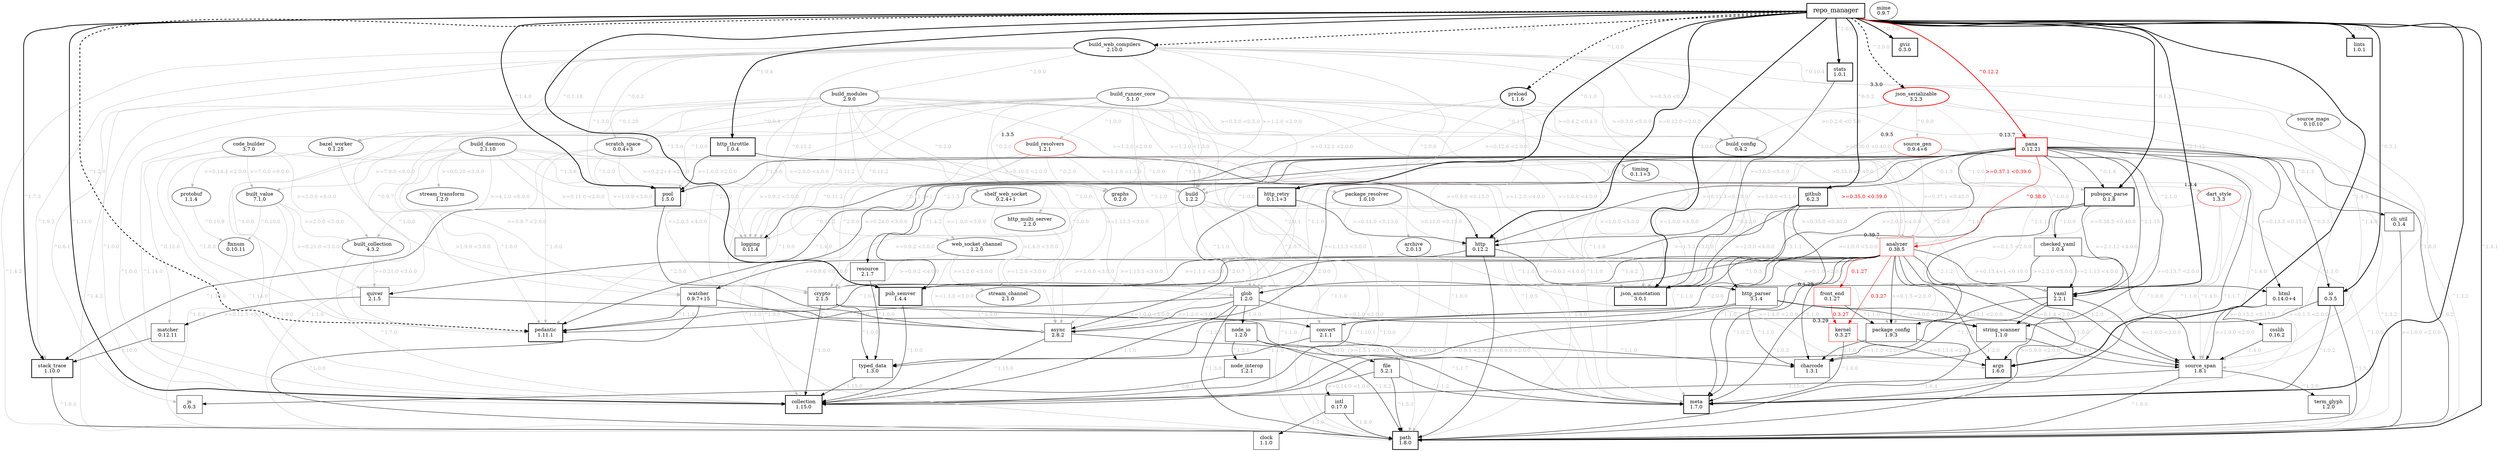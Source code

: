 digraph pubviz {
  graph [nodesep="0.2"];
  edge [fontcolor=gray];

  analyzer [label="analyzer
0.38.5", shape=box, margin="0.25,0.15", color=red, xlabel="0.39.7"];
  analyzer -> args [label=">=0.12.1 <2.0.0"];
  analyzer -> charcode [label="^1.1.0"];
  analyzer -> collection [label="^1.10.1"];
  analyzer -> convert [label="^2.0.0"];
  analyzer -> crypto [label=">=1.1.1 <3.0.0"];
  analyzer -> front_end [label="0.1.27", fontcolor=red, color=red];
  analyzer -> glob [label="^1.0.3"];
  analyzer -> html [label=">=0.13.4+1 <0.15.0"];
  analyzer -> kernel [label="0.3.27", fontcolor=red, color=red];
  analyzer -> meta [label="^1.0.2"];
  analyzer -> package_config [label=">=0.1.5 <2.0.0"];
  analyzer -> path [label=">=0.9.0 <2.0.0"];
  analyzer -> pub_semver [label="^1.4.2"];
  analyzer -> source_span [label="^1.2.0"];
  analyzer -> watcher [label=">=0.9.6 <0.10.0"];
  analyzer -> yaml [label="^2.1.2"];

  archive [label="archive
2.0.13"];
  archive -> args [label=">=1.4.0 <2.0.0", color=gray];
  archive -> crypto [label=">=2.0.0 <3.0.0", color=gray];
  archive -> path [label=">=1.5.1 <2.0.0", color=gray];

  args [label="args
1.6.0", shape=box, margin="0.25,0.15", style=bold];

  async [label="async
2.8.2", shape=box, margin="0.25,0.15"];
  async -> collection [label="^1.15.0"];
  async -> meta [label="^1.1.7"];

  bazel_worker [label="bazel_worker
0.1.25"];
  bazel_worker -> async [label=">1.9.0 <3.0.0", color=gray];
  bazel_worker -> pedantic [label="^1.8.0", color=gray];
  bazel_worker -> protobuf [label=">=0.14.4 <2.0.0", color=gray];

  build [label="build
1.2.2"];
  build -> analyzer [label=">=0.35.0 <0.40.0", color=gray];
  build -> async [label=">=1.13.3 <3.0.0", color=gray];
  build -> convert [label="^2.0.0", color=gray];
  build -> crypto [label=">=0.9.2 <3.0.0", color=gray];
  build -> glob [label="^1.1.0", color=gray];
  build -> logging [label="^0.11.2", color=gray];
  build -> meta [label="^1.1.0", color=gray];
  build -> path [label="^1.1.0", color=gray];

  build_config [label="build_config
0.4.2"];
  build_config -> checked_yaml [label="^1.0.0", color=gray];
  build_config -> json_annotation [label=">=1.0.0 <4.0.0", color=gray];
  build_config -> meta [label="^1.1.0", color=gray];
  build_config -> path [label="^1.4.0", color=gray];
  build_config -> pubspec_parse [label="^0.1.5", color=gray];
  build_config -> yaml [label="^2.1.11", color=gray];

  build_daemon [label="build_daemon
2.1.10"];
  build_daemon -> built_collection [label=">=4.1.0 <6.0.0", color=gray];
  build_daemon -> built_value [label=">=7.0.0 <9.0.0", color=gray];
  build_daemon -> http_multi_server [label=">=2.0.0 <4.0.0", color=gray];
  build_daemon -> logging [label=">=0.11.0 <2.0.0", color=gray];
  build_daemon -> path [label="^1.6.2", color=gray];
  build_daemon -> pedantic [label="^1.0.0", color=gray];
  build_daemon -> pool [label="^1.3.6", color=gray];
  build_daemon -> shelf_web_socket [label=">=0.2.2+4 <2.0.0", color=gray];
  build_daemon -> stream_transform [label=">=0.0.20 <3.0.0", color=gray];
  build_daemon -> watcher [label=">=0.9.7 <2.0.0", color=gray];
  build_daemon -> web_socket_channel [label=">=1.0.9 <3.0.0", color=gray];

  build_modules [label="build_modules
2.9.0"];
  build_modules -> analyzer [label=">0.35.0 <0.40.0", color=gray];
  build_modules -> async [label="^2.0.0", color=gray];
  build_modules -> bazel_worker [label="^0.1.20", color=gray];
  build_modules -> build [label=">=1.2.0 <2.0.0", color=gray];
  build_modules -> build_config [label=">=0.3.0 <0.5.0", color=gray];
  build_modules -> collection [label="^1.0.0", color=gray];
  build_modules -> crypto [label="^2.0.0", color=gray];
  build_modules -> glob [label="^1.0.0", color=gray];
  build_modules -> graphs [label="^0.2.0", color=gray];
  build_modules -> json_annotation [label=">=1.2.0 <4.0.0", color=gray];
  build_modules -> logging [label="^0.11.2", color=gray];
  build_modules -> meta [label="^1.1.0", color=gray];
  build_modules -> path [label="^1.4.2", color=gray];
  build_modules -> pedantic [label="^1.0.0", color=gray];
  build_modules -> scratch_space [label="^0.0.4", color=gray];

  build_resolvers [label="build_resolvers
1.2.1", color=red, xlabel="1.3.5"];
  build_resolvers -> analyzer [label=">=0.35.0 <0.39.0", color=pink, fontcolor=red];
  build_resolvers -> build [label=">=1.1.0 <1.3.0", color=gray];
  build_resolvers -> crypto [label="^2.0.0", color=gray];
  build_resolvers -> graphs [label="^0.2.0", color=gray];
  build_resolvers -> logging [label="^0.11.2", color=gray];
  build_resolvers -> package_resolver [label="^1.0.0", color=gray];
  build_resolvers -> path [label="^1.1.0", color=gray];
  build_resolvers -> yaml [label="^2.0.0", color=gray];

  build_runner_core [label="build_runner_core
5.1.0"];
  build_runner_core -> async [label=">=1.13.3 <3.0.0", color=gray];
  build_runner_core -> build [label=">=1.2.0 <1.3.0", color=gray];
  build_runner_core -> build_config [label=">=0.4.2 <0.4.3", color=gray];
  build_runner_core -> build_resolvers [label="^1.0.0", color=gray];
  build_runner_core -> collection [label="^1.14.0", color=gray];
  build_runner_core -> convert [label="^2.0.1", color=gray];
  build_runner_core -> crypto [label=">=0.9.2 <3.0.0", color=gray];
  build_runner_core -> glob [label="^1.1.0", color=gray];
  build_runner_core -> graphs [label="^0.2.0", color=gray];
  build_runner_core -> json_annotation [label=">=1.0.0 <4.0.0", color=gray];
  build_runner_core -> logging [label="^0.11.2", color=gray];
  build_runner_core -> meta [label="^1.1.0", color=gray];
  build_runner_core -> package_config [label="^1.9.0", color=gray];
  build_runner_core -> path [label="^1.1.0", color=gray];
  build_runner_core -> pedantic [label="^1.0.0", color=gray];
  build_runner_core -> pool [label="^1.0.0", color=gray];
  build_runner_core -> timing [label="^0.1.1", color=gray];
  build_runner_core -> watcher [label="^0.9.7", color=gray];
  build_runner_core -> yaml [label="^2.1.0", color=gray];

  build_web_compilers [label="build_web_compilers
2.10.0", style=bold];
  build_web_compilers -> analyzer [label=">=0.30.0 <0.40.0", color=gray];
  build_web_compilers -> archive [label="^2.0.0", color=gray];
  build_web_compilers -> bazel_worker [label="^0.1.18", color=gray];
  build_web_compilers -> build [label=">=1.2.0 <2.0.0", color=gray];
  build_web_compilers -> build_config [label=">=0.3.0 <0.5.0", color=gray];
  build_web_compilers -> build_modules [label="^2.9.0", color=gray];
  build_web_compilers -> collection [label="^1.0.0", color=gray];
  build_web_compilers -> glob [label="^1.1.0", color=gray];
  build_web_compilers -> js [label="^0.6.1", color=gray];
  build_web_compilers -> logging [label="^0.11.2", color=gray];
  build_web_compilers -> meta [label="^1.1.0", color=gray];
  build_web_compilers -> path [label="^1.4.2", color=gray];
  build_web_compilers -> pool [label="^1.3.0", color=gray];
  build_web_compilers -> scratch_space [label="^0.0.2", color=gray];
  build_web_compilers -> source_maps [label="^0.10.4", color=gray];
  build_web_compilers -> source_span [label="^1.4.0", color=gray];
  build_web_compilers -> stack_trace [label="^1.9.2", color=gray];

  built_collection [label="built_collection
4.3.2"];
  built_collection -> collection [label="^1.7.0", color=gray];
  built_collection -> quiver [label=">=0.21.0 <3.0.0", color=gray];

  built_value [label="built_value
7.1.0"];
  built_value -> built_collection [label=">=2.0.0 <5.0.0", color=gray];
  built_value -> collection [label="^1.0.0", color=gray];
  built_value -> fixnum [label="^0.10.0", color=gray];
  built_value -> quiver [label=">=0.21.0 <3.0.0", color=gray];

  charcode [label="charcode
1.3.1", shape=box, margin="0.25,0.15"];

  checked_yaml [label="checked_yaml
1.0.4", shape=box, margin="0.25,0.15"];
  checked_yaml -> json_annotation [label=">=2.2.0 <5.0.0"];
  checked_yaml -> source_span [label="^1.0.0"];
  checked_yaml -> yaml [label=">=2.1.13 <4.0.0"];

  cli_util [label="cli_util
0.1.4", shape=box, margin="0.25,0.15"];
  cli_util -> path [label=">=1.0.0 <2.0.0"];

  clock [label="clock
1.1.0", shape=box, margin="0.25,0.15"];

  code_builder [label="code_builder
3.7.0"];
  code_builder -> built_collection [label=">=3.0.0 <6.0.0", color=gray];
  code_builder -> built_value [label=">=7.0.0 <9.0.0", color=gray];
  code_builder -> collection [label="^1.14.0", color=gray];
  code_builder -> matcher [label="^0.12.0", color=gray];
  code_builder -> meta [label="^1.0.5", color=gray];

  collection [label="collection
1.15.0", shape=box, margin="0.25,0.15", style=bold];

  convert [label="convert
2.1.1", shape=box, margin="0.25,0.15"];
  convert -> charcode [label="^1.1.0"];
  convert -> typed_data [label="^1.1.0"];

  crypto [label="crypto
2.1.5", shape=box, margin="0.25,0.15"];
  crypto -> collection [label="^1.0.0"];
  crypto -> convert [label=">=1.0.0 <3.0.0"];
  crypto -> typed_data [label="^1.0.0"];

  csslib [label="csslib
0.16.2", shape=box, margin="0.25,0.15"];
  csslib -> source_span [label="^1.4.0"];

  dart_style [label="dart_style
1.3.3", color=red, xlabel="1.3.4"];
  dart_style -> analyzer [label=">=0.38.3 <0.40.0", color=gray];
  dart_style -> args [label="^1.0.0", color=gray];
  dart_style -> path [label="^1.0.0", color=gray];
  dart_style -> source_span [label="^1.4.0", color=gray];

  file [label="file
5.2.1", shape=box, margin="0.25,0.15"];
  file -> intl [label=">=0.14.0 <1.0.0"];
  file -> meta [label="^1.1.2"];
  file -> path [label="^1.5.1"];

  fixnum [label="fixnum
0.10.11"];

  front_end [label="front_end
0.1.27", shape=box, margin="0.25,0.15", color=red, xlabel="0.1.29"];
  front_end -> kernel [label="0.3.27", fontcolor=red, color=red];
  front_end -> meta [label="^1.0.2"];
  front_end -> package_config [label="^1.1.0"];

  github [label="github
6.2.3", shape=box, margin="0.25,0.15", style=bold];
  github -> http [label="^0.12.0"];
  github -> http_parser [label="^3.1.1"];
  github -> json_annotation [label=">=2.0.0 <4.0.0"];
  github -> meta [label="^1.1.0"];

  glob [label="glob
1.2.0", shape=box, margin="0.25,0.15"];
  glob -> async [label=">=1.2.0 <3.0.0"];
  glob -> collection [label="^1.1.0"];
  glob -> node_io [label="^1.0.0"];
  glob -> path [label="^1.3.0"];
  glob -> pedantic [label="^1.2.0"];
  glob -> string_scanner [label=">=0.1.0 <2.0.0"];

  graphs [label="graphs
0.2.0"];

  gviz [label="gviz
0.3.0", shape=box, margin="0.25,0.15", style=bold];

  html [label="html
0.14.0+4", shape=box, margin="0.25,0.15"];
  html -> csslib [label=">=0.13.2 <0.17.0"];
  html -> source_span [label=">=1.0.0 <2.0.0"];

  http [label="http
0.12.2", shape=box, margin="0.25,0.15", style=bold];
  http -> http_parser [label=">=0.0.1 <4.0.0"];
  http -> path [label=">=0.9.0 <2.0.0"];
  http -> pedantic [label="^1.0.0"];

  http_multi_server [label="http_multi_server
2.2.0"];
  http_multi_server -> async [label=">=1.2.0 <3.0.0", color=gray];

  http_parser [label="http_parser
3.1.4", shape=box, margin="0.25,0.15"];
  http_parser -> charcode [label="^1.1.0"];
  http_parser -> collection [label=">=0.9.1 <2.0.0"];
  http_parser -> source_span [label="^1.0.0"];
  http_parser -> string_scanner [label=">=0.0.0 <2.0.0"];
  http_parser -> typed_data [label="^1.1.0"];

  http_retry [label="http_retry
0.1.1+3", shape=box, margin="0.25,0.15", style=bold];
  http_retry -> async [label="^2.0.7"];
  http_retry -> http [label=">=0.11.0 <0.13.0"];

  http_throttle [label="http_throttle
1.0.4", shape=box, margin="0.25,0.15", style=bold];
  http_throttle -> http [label=">=0.9.0 <0.13.0"];
  http_throttle -> pool [label=">=1.0.0 <2.0.0"];

  intl [label="intl
0.17.0", shape=box, margin="0.25,0.15"];
  intl -> clock [label="^1.1.0"];
  intl -> path [label="^1.8.0"];

  io [label="io
0.3.5", shape=box, margin="0.25,0.15", style=bold];
  io -> meta [label="^1.0.2"];
  io -> path [label="^1.5.1"];
  io -> string_scanner [label=">=0.1.5 <2.0.0"];

  js [label="js
0.6.3", shape=box, margin="0.25,0.15"];

  json_annotation [label="json_annotation
3.0.1", shape=box, margin="0.25,0.15", style=bold];

  json_serializable [label="json_serializable
3.2.3", style=bold, color=red, xlabel="3.3.0"];
  json_serializable -> analyzer [label=">=0.37.1 <0.39.0", color=pink, fontcolor=red];
  json_serializable -> build [label=">=0.12.6 <2.0.0", color=gray];
  json_serializable -> build_config [label=">=0.2.6 <0.5.0", color=gray];
  json_serializable -> json_annotation [label=">=3.0.0 <3.1.0", color=gray];
  json_serializable -> meta [label="^1.1.0", color=gray];
  json_serializable -> path [label="^1.3.2", color=gray];
  json_serializable -> source_gen [label="^0.9.0", color=gray];

  kernel [label="kernel
0.3.27", shape=box, margin="0.25,0.15", color=red, xlabel="0.3.29"];
  kernel -> args [label=">=0.13.4 <2.0.0"];
  kernel -> meta [label="^1.0.0"];

  lints [label="lints
1.0.1", shape=box, margin="0.25,0.15", style=bold];

  logging [label="logging
0.11.4", shape=box, margin="0.25,0.15"];

  matcher [label="matcher
0.12.11", shape=box, margin="0.25,0.15"];
  matcher -> stack_trace [label="^1.10.0"];

  meta [label="meta
1.7.0", shape=box, margin="0.25,0.15", style=bold];

  mime [label="mime
0.9.7"];

  node_interop [label="node_interop
1.2.1", shape=box, margin="0.25,0.15"];
  node_interop -> js [label="^0.6.1"];

  node_io [label="node_io
1.2.0", shape=box, margin="0.25,0.15"];
  node_io -> file [label="^5.0.0"];
  node_io -> node_interop [label="^1.2.1"];
  node_io -> path [label="^1.6.2"];

  package_config [label="package_config
1.9.3", shape=box, margin="0.25,0.15"];
  package_config -> charcode [label="^1.1.0"];
  package_config -> path [label="^1.6.4"];

  package_resolver [label="package_resolver
1.0.10"];
  package_resolver -> collection [label="^1.9.0", color=gray];
  package_resolver -> http [label=">0.11.0 <0.13.0", color=gray];
  package_resolver -> package_config [label=">=0.1.0 <2.0.0", color=gray];
  package_resolver -> path [label="^1.0.0", color=gray];

  pana [label="pana
0.12.21", shape=box, margin="0.25,0.15", style=bold, color=red, xlabel="0.13.7"];
  pana -> analyzer [label="^0.38.0", fontcolor=red, color=red];
  pana -> args [label=">=0.13.7 <2.0.0"];
  pana -> async [label=">=1.13.3 <3.0.0"];
  pana -> cli_util [label="^0.1.3"];
  pana -> html [label=">=0.13.3 <0.15.0"];
  pana -> http [label=">=0.11.3 <0.13.0"];
  pana -> io [label="^0.3.3"];
  pana -> json_annotation [label=">=2.0.0 <4.0.0"];
  pana -> logging [label="^0.11.3+1"];
  pana -> meta [label="^1.1.7"];
  pana -> package_config [label=">=0.1.5 <2.0.0"];
  pana -> path [label="^1.6.2"];
  pana -> pedantic [label="^1.4.0"];
  pana -> pool [label="^1.3.6"];
  pana -> pub_semver [label="^1.4.2"];
  pana -> pubspec_parse [label="^0.1.4"];
  pana -> quiver [label=">=0.24.0 <3.0.0"];
  pana -> resource [label="^2.1.5"];
  pana -> yaml [label="^2.1.15"];

  path [label="path
1.8.0", shape=box, margin="0.25,0.15", style=bold];

  pedantic [label="pedantic
1.11.1", shape=box, margin="0.25,0.15", style=bold];

  pool [label="pool
1.5.0", shape=box, margin="0.25,0.15", style=bold];
  pool -> async [label="^2.5.0"];
  pool -> stack_trace [label="^1.10.0"];

  preload [label="preload
1.1.6", style=bold];
  preload -> build [label=">=0.12.1 <2.0.0", color=gray];
  preload -> build_config [label=">=0.3.0 <5.0.0", color=gray];
  preload -> glob [label="^1.0.0", color=gray];
  preload -> path [label="^1.0.0", color=gray];

  protobuf [label="protobuf
1.1.4"];
  protobuf -> fixnum [label="^0.10.9", color=gray];

  pub_semver [label="pub_semver
1.4.4", shape=box, margin="0.25,0.15", style=bold];
  pub_semver -> collection [label="^1.0.0"];

  pubspec_parse [label="pubspec_parse
0.1.8", shape=box, margin="0.25,0.15", style=bold];
  pubspec_parse -> checked_yaml [label="^1.0.0"];
  pubspec_parse -> json_annotation [label=">=1.0.0 <5.0.0"];
  pubspec_parse -> pub_semver [label=">=1.3.2 <3.0.0"];
  pubspec_parse -> yaml [label=">=2.1.12 <4.0.0"];

  quiver [label="quiver
2.1.5", shape=box, margin="0.25,0.15"];
  quiver -> matcher [label=">=0.12.5 <0.13.0"];
  quiver -> meta [label=">=1.0.0 <2.0.0"];

  repo_manager [label=repo_manager, fontsize="18", style=bold, shape=box, margin="0.25,0.15"];
  repo_manager -> args [label="^1.4.3", penwidth="2"];
  repo_manager -> collection [label="^1.11.0", penwidth="2"];
  repo_manager -> github [label="^6.0.2", penwidth="2"];
  repo_manager -> gviz [label="^0.3.0", penwidth="2"];
  repo_manager -> http [label=">=0.12.0 <2.0.0", penwidth="2"];
  repo_manager -> http_retry [label="^0.1.0", penwidth="2"];
  repo_manager -> http_throttle [label="^1.0.4", penwidth="2"];
  repo_manager -> io [label="^0.3.1", penwidth="2"];
  repo_manager -> json_annotation [label="^3.0.0", penwidth="2"];
  repo_manager -> lints [label="^1.0.0", penwidth="2"];
  repo_manager -> meta [penwidth="2"];
  repo_manager -> pana [label="^0.12.2", penwidth="2", fontcolor=red, color=red];
  repo_manager -> path [label="^1.4.1", penwidth="2"];
  repo_manager -> pool [label="^1.4.0", penwidth="2"];
  repo_manager -> pub_semver [label="^1.3.0", penwidth="2"];
  repo_manager -> pubspec_parse [label="^0.1.3", penwidth="2"];
  repo_manager -> stack_trace [label="^1.7.3", penwidth="2"];
  repo_manager -> stats [label="^1.0.0", penwidth="2"];
  repo_manager -> yaml [label="^2.1.12", penwidth="2"];
  repo_manager -> build_web_compilers [label="^2.0.0", penwidth="2", style=dashed];
  repo_manager -> json_serializable [label="^3.0.0", penwidth="2", style=dashed];
  repo_manager -> pedantic [label="^1.2.0", penwidth="2", style=dashed];
  repo_manager -> preload [label="^1.0.0", penwidth="2", style=dashed];

  resource [label="resource
2.1.7", shape=box, margin="0.25,0.15"];
  resource -> typed_data [label="^1.0.0"];

  scratch_space [label="scratch_space
0.0.4+3"];
  scratch_space -> build [label=">=0.10.0 <2.0.0", color=gray];
  scratch_space -> crypto [label=">=2.0.3 <4.0.0", color=gray];
  scratch_space -> path [label="^1.1.0", color=gray];
  scratch_space -> pedantic [label="^1.0.0", color=gray];
  scratch_space -> pool [label="^1.0.0", color=gray];

  shelf_web_socket [label="shelf_web_socket
0.2.4+1"];
  shelf_web_socket -> stream_channel [label=">1.4.0 <3.0.0", color=gray];
  shelf_web_socket -> web_socket_channel [label=">=1.0.0 <3.0.0", color=gray];

  source_gen [label="source_gen
0.9.4+6", color=red, xlabel="0.9.5"];
  source_gen -> analyzer [label=">=0.37.1 <0.40.0", color=gray];
  source_gen -> async [label="^2.0.7", color=gray];
  source_gen -> build [label="^1.0.0", color=gray];
  source_gen -> dart_style [label="^1.0.0", color=gray];
  source_gen -> glob [label="^1.1.0", color=gray];
  source_gen -> meta [label="^1.1.0", color=gray];
  source_gen -> path [label="^1.3.2", color=gray];
  source_gen -> pedantic [label="^1.0.0", color=gray];
  source_gen -> source_span [label="^1.4.0", color=gray];

  source_maps [label="source_maps
0.10.10"];
  source_maps -> source_span [label="^1.8.0", color=gray];

  source_span [label="source_span
1.8.1", shape=box, margin="0.25,0.15"];
  source_span -> collection [label="^1.15.0"];
  source_span -> path [label="^1.8.0"];
  source_span -> term_glyph [label="^1.2.0"];

  stack_trace [label="stack_trace
1.10.0", shape=box, margin="0.25,0.15", style=bold];
  stack_trace -> path [label="^1.8.0"];

  stats [label="stats
1.0.1", shape=box, margin="0.25,0.15", style=bold];
  stats -> json_annotation [label=">=3.0.0 <5.0.0"];

  stream_channel [label="stream_channel
2.1.0"];
  stream_channel -> async [label="^2.5.0", color=gray];

  stream_transform [label="stream_transform
1.2.0"];

  string_scanner [label="string_scanner
1.1.0", shape=box, margin="0.25,0.15"];
  string_scanner -> charcode [label="^1.2.0"];
  string_scanner -> source_span [label="^1.8.0"];

  term_glyph [label="term_glyph
1.2.0", shape=box, margin="0.25,0.15"];

  timing [label="timing
0.1.1+3"];
  timing -> json_annotation [label=">=1.0.0 <5.0.0", color=gray];

  typed_data [label="typed_data
1.3.0", shape=box, margin="0.25,0.15"];
  typed_data -> collection [label="^1.15.0"];

  watcher [label="watcher
0.9.7+15", shape=box, margin="0.25,0.15"];
  watcher -> async [label="^2.0.0"];
  watcher -> path [label="^1.0.0"];
  watcher -> pedantic [label="^1.1.0"];

  web_socket_channel [label="web_socket_channel
1.2.0"];
  web_socket_channel -> async [label=">=1.3.0 <3.0.0", color=gray];
  web_socket_channel -> crypto [label=">=0.9.2 <4.0.0", color=gray];
  web_socket_channel -> stream_channel [label=">=1.2.0 <3.0.0", color=gray];

  yaml [label="yaml
2.2.1", shape=box, margin="0.25,0.15", style=bold];
  yaml -> charcode [label="^1.1.0"];
  yaml -> collection [label=">=1.1.0 <2.0.0"];
  yaml -> source_span [label=">=1.0.0 <2.0.0"];
  yaml -> string_scanner [label=">=0.1.4 <2.0.0"];
}
